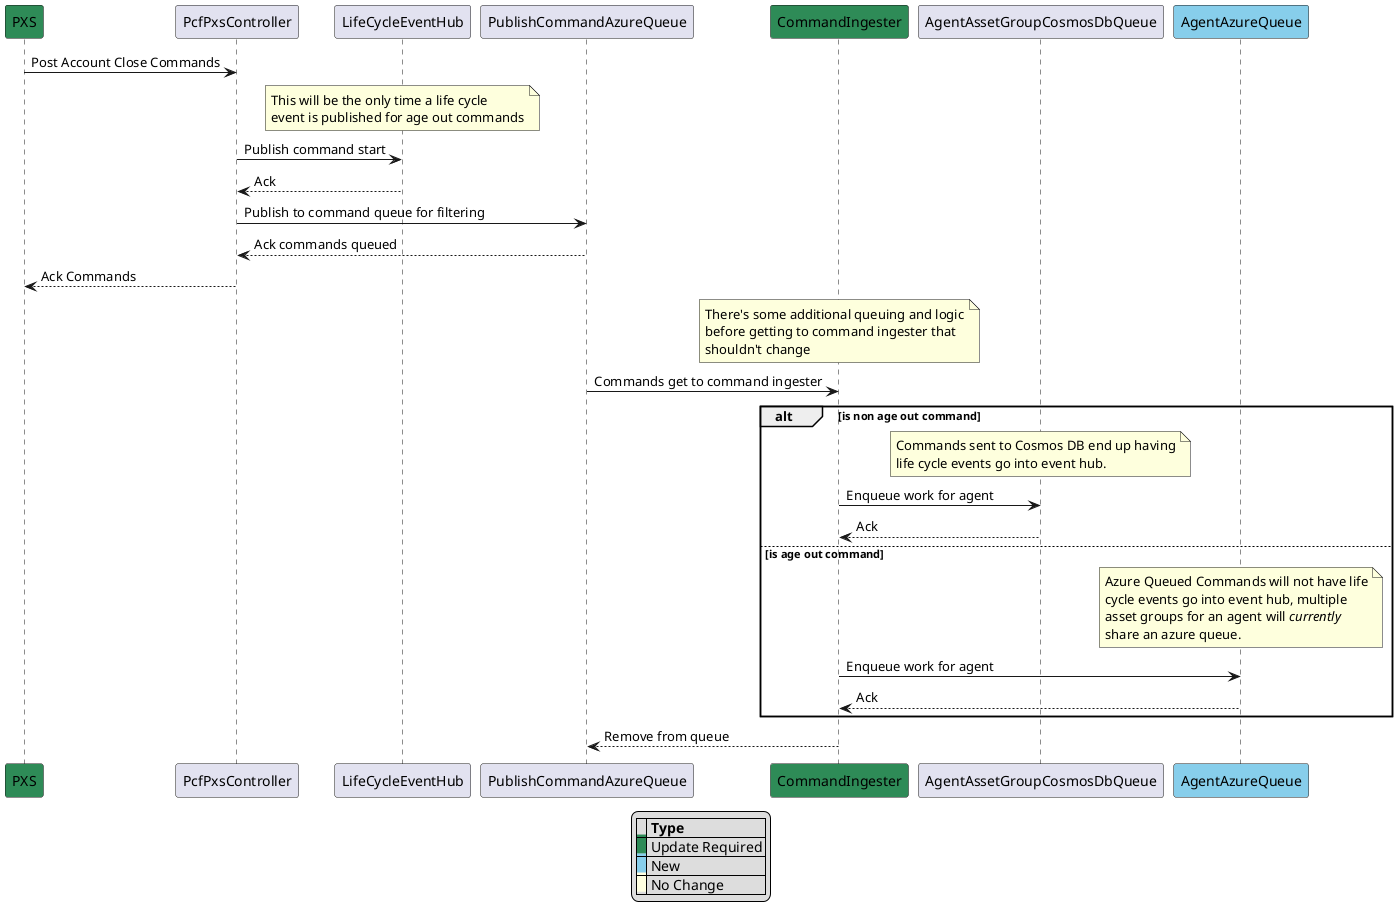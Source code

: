 @startuml PcfSequence

participant PXS #SeaGreen
participant PcfPxsController
participant LifeCycleEventHub
participant PublishCommandAzureQueue
participant CommandIngester #SeaGreen
participant AgentAssetGroupCosmosDbQueue
participant AgentAzureQueue #SkyBlue

PXS -> PcfPxsController : Post Account Close Commands

note over LifeCycleEventHub
    This will be the only time a life cycle
    event is published for age out commands
end note
PcfPxsController -> LifeCycleEventHub : Publish command start
LifeCycleEventHub --> PcfPxsController : Ack

PcfPxsController -> PublishCommandAzureQueue : Publish to command queue for filtering
PublishCommandAzureQueue --> PcfPxsController : Ack commands queued

PcfPxsController --> PXS : Ack Commands

note over CommandIngester
    There's some additional queuing and logic
    before getting to command ingester that
    shouldn't change
end note
PublishCommandAzureQueue -> CommandIngester : Commands get to command ingester

alt is non age out command
    note over AgentAssetGroupCosmosDbQueue
        Commands sent to Cosmos DB end up having
        life cycle events go into event hub.
    end note

    CommandIngester -> AgentAssetGroupCosmosDbQueue : Enqueue work for agent
    AgentAssetGroupCosmosDbQueue --> CommandIngester : Ack
else is age out command
    note over AgentAzureQueue
        Azure Queued Commands will not have life
        cycle events go into event hub, multiple
        asset groups for an agent will <i>currently</i>
        share an azure queue.
    end note

    CommandIngester -> AgentAzureQueue : Enqueue work for agent
    AgentAzureQueue --> CommandIngester : Ack
end

CommandIngester --> PublishCommandAzureQueue : Remove from queue

legend
    |= |= Type |
    |<back:SeaGreen>   </back>| Update Required |
    |<back:SkyBlue>   </back>| New |
    |<back:LightYellow>   </back>| No Change |
endlegend

@enduml